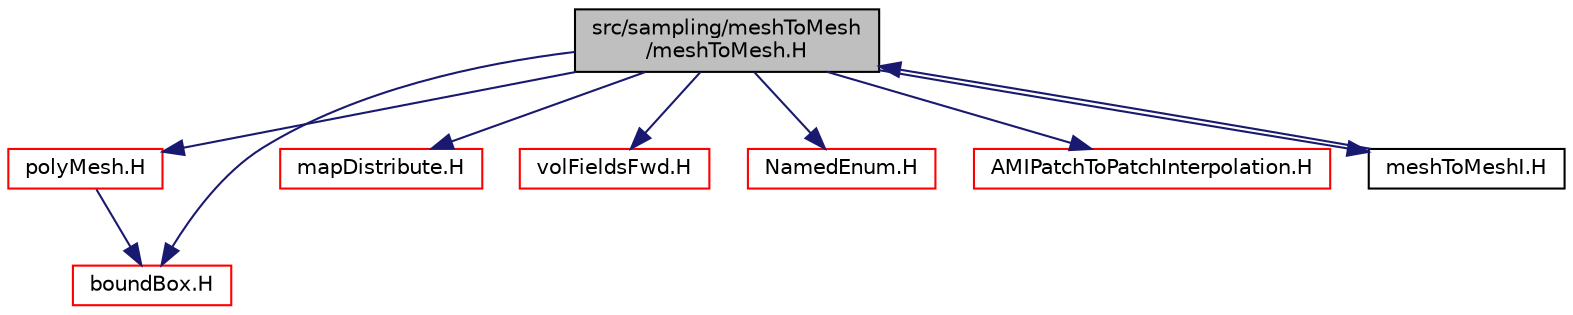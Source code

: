 digraph "src/sampling/meshToMesh/meshToMesh.H"
{
  bgcolor="transparent";
  edge [fontname="Helvetica",fontsize="10",labelfontname="Helvetica",labelfontsize="10"];
  node [fontname="Helvetica",fontsize="10",shape=record];
  Node0 [label="src/sampling/meshToMesh\l/meshToMesh.H",height=0.2,width=0.4,color="black", fillcolor="grey75", style="filled", fontcolor="black"];
  Node0 -> Node1 [color="midnightblue",fontsize="10",style="solid",fontname="Helvetica"];
  Node1 [label="polyMesh.H",height=0.2,width=0.4,color="red",URL="$a12398.html"];
  Node1 -> Node205 [color="midnightblue",fontsize="10",style="solid",fontname="Helvetica"];
  Node205 [label="boundBox.H",height=0.2,width=0.4,color="red",URL="$a11864.html"];
  Node0 -> Node205 [color="midnightblue",fontsize="10",style="solid",fontname="Helvetica"];
  Node0 -> Node235 [color="midnightblue",fontsize="10",style="solid",fontname="Helvetica"];
  Node235 [label="mapDistribute.H",height=0.2,width=0.4,color="red",URL="$a12335.html"];
  Node0 -> Node249 [color="midnightblue",fontsize="10",style="solid",fontname="Helvetica"];
  Node249 [label="volFieldsFwd.H",height=0.2,width=0.4,color="red",URL="$a02915.html"];
  Node0 -> Node77 [color="midnightblue",fontsize="10",style="solid",fontname="Helvetica"];
  Node77 [label="NamedEnum.H",height=0.2,width=0.4,color="red",URL="$a09485.html"];
  Node0 -> Node250 [color="midnightblue",fontsize="10",style="solid",fontname="Helvetica"];
  Node250 [label="AMIPatchToPatchInterpolation.H",height=0.2,width=0.4,color="red",URL="$a07982.html"];
  Node0 -> Node266 [color="midnightblue",fontsize="10",style="solid",fontname="Helvetica"];
  Node266 [label="meshToMeshI.H",height=0.2,width=0.4,color="black",URL="$a14912.html"];
  Node266 -> Node0 [color="midnightblue",fontsize="10",style="solid",fontname="Helvetica"];
}
